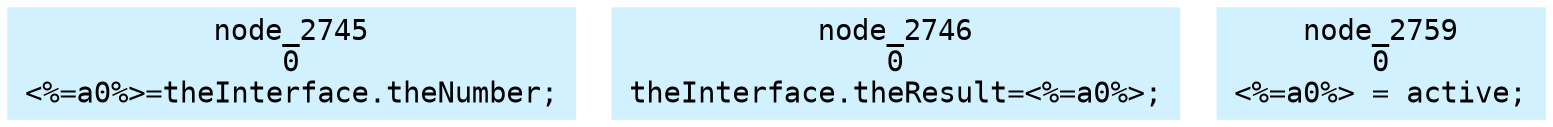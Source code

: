 digraph g{node_2745 [shape=box, style=filled, color="#d1f1ff", fontname="Courier", label="node_2745
0
<%=a0%>=theInterface.theNumber;
" ]
node_2746 [shape=box, style=filled, color="#d1f1ff", fontname="Courier", label="node_2746
0
theInterface.theResult=<%=a0%>;
" ]
node_2759 [shape=box, style=filled, color="#d1f1ff", fontname="Courier", label="node_2759
0
<%=a0%> = active;
" ]
}